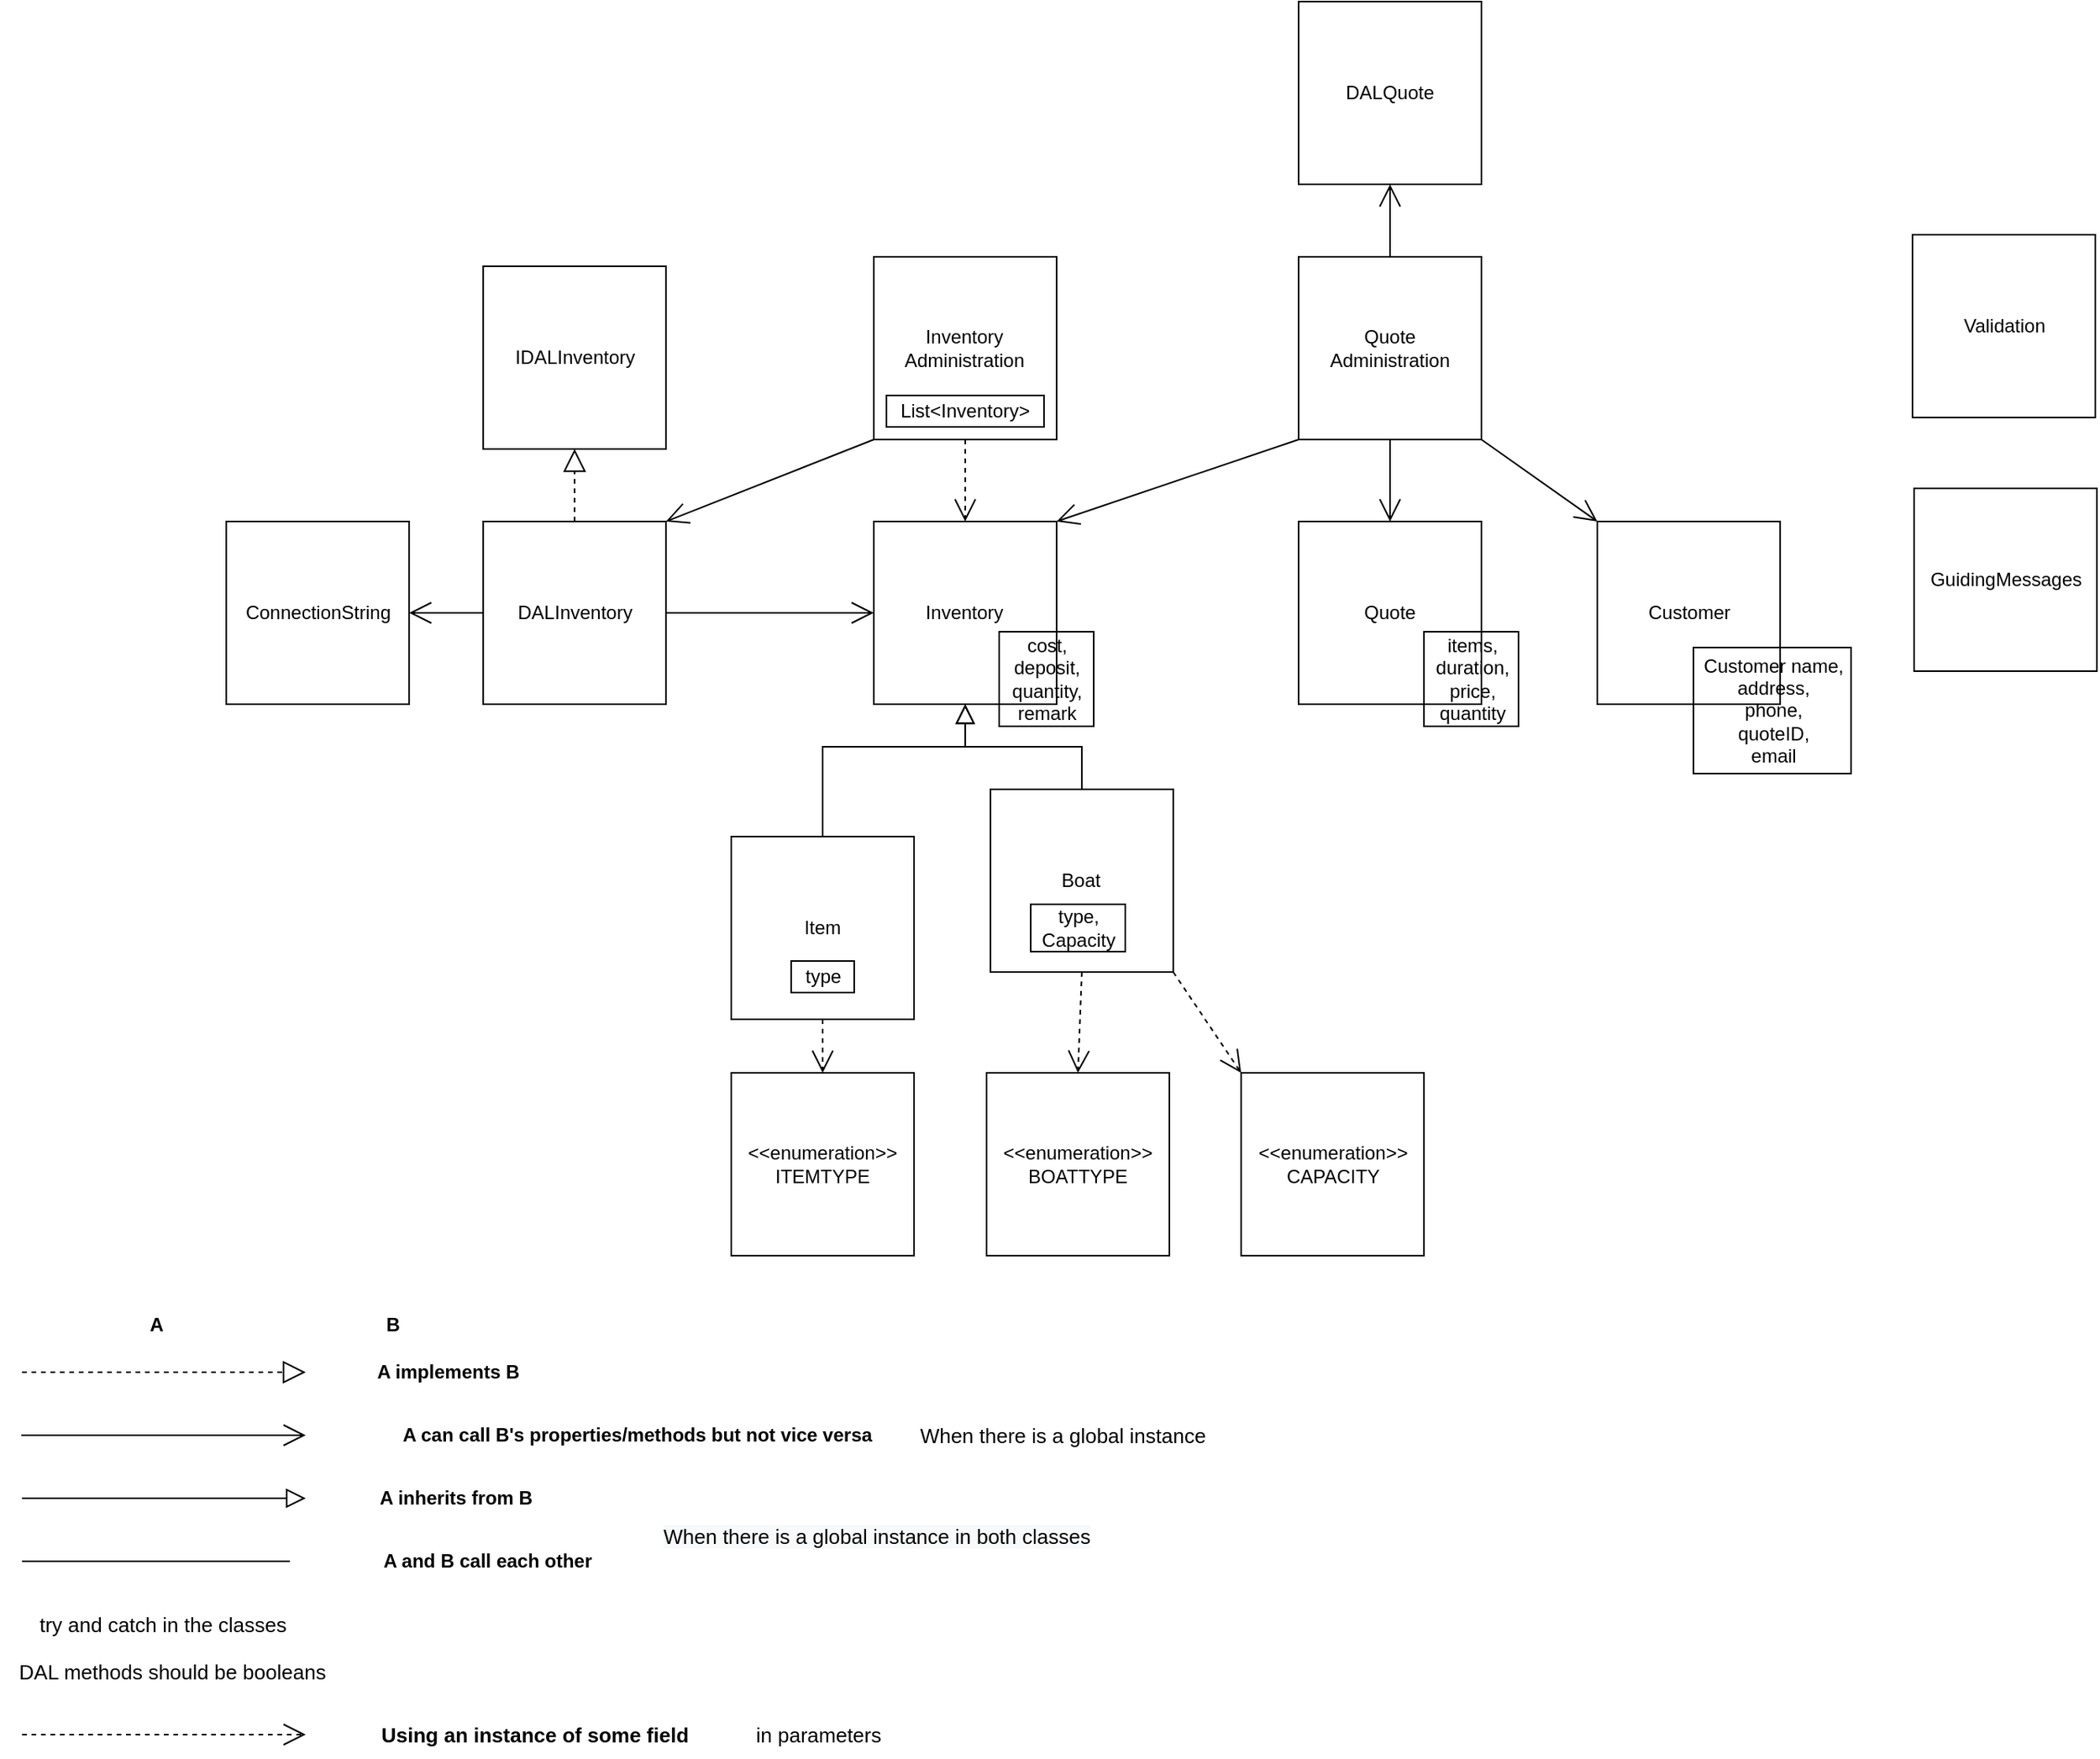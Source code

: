 <mxfile version="15.8.7" type="device"><diagram id="C5RBs43oDa-KdzZeNtuy" name="Page-1"><mxGraphModel dx="2493" dy="905" grid="1" gridSize="10" guides="1" tooltips="1" connect="1" arrows="1" fold="1" page="1" pageScale="1" pageWidth="827" pageHeight="1169" math="0" shadow="0"><root><mxCell id="WIyWlLk6GJQsqaUBKTNV-0"/><mxCell id="WIyWlLk6GJQsqaUBKTNV-1" parent="WIyWlLk6GJQsqaUBKTNV-0"/><mxCell id="G5NE8MXxVMfTOzANuk0L-26" value="ConnectionString" style="whiteSpace=wrap;html=1;aspect=fixed;" parent="WIyWlLk6GJQsqaUBKTNV-1" vertex="1"><mxGeometry x="-0.4" y="490" width="116" height="116" as="geometry"/></mxCell><mxCell id="KutxU2q7jOgwtFoPLJHU-38" value="" style="endArrow=block;dashed=1;endFill=0;endSize=12;html=1;rounded=0;fontStyle=1;strokeWidth=1;fontSize=10;" parent="WIyWlLk6GJQsqaUBKTNV-1" edge="1"><mxGeometry width="160" relative="1" as="geometry"><mxPoint x="-130.0" y="1030" as="sourcePoint"/><mxPoint x="50.0" y="1030" as="targetPoint"/></mxGeometry></mxCell><mxCell id="KutxU2q7jOgwtFoPLJHU-39" value="A" style="text;html=1;align=center;verticalAlign=middle;resizable=0;points=[];autosize=1;strokeColor=none;fillColor=none;fontStyle=1;strokeWidth=3;fontSize=12;" parent="WIyWlLk6GJQsqaUBKTNV-1" vertex="1"><mxGeometry x="-55.0" y="990" width="20" height="20" as="geometry"/></mxCell><mxCell id="KutxU2q7jOgwtFoPLJHU-40" value="B" style="text;html=1;align=center;verticalAlign=middle;resizable=0;points=[];autosize=1;strokeColor=none;fillColor=none;fontStyle=1;strokeWidth=3;fontSize=12;" parent="WIyWlLk6GJQsqaUBKTNV-1" vertex="1"><mxGeometry x="95.0" y="990" width="20" height="20" as="geometry"/></mxCell><mxCell id="KutxU2q7jOgwtFoPLJHU-41" value="A implements B" style="text;html=1;align=center;verticalAlign=middle;resizable=0;points=[];autosize=1;strokeColor=none;fillColor=none;fontStyle=1;strokeWidth=4;fontSize=12;" parent="WIyWlLk6GJQsqaUBKTNV-1" vertex="1"><mxGeometry x="85.0" y="1020" width="110" height="20" as="geometry"/></mxCell><mxCell id="KutxU2q7jOgwtFoPLJHU-42" value="" style="endArrow=open;endFill=1;endSize=12;html=1;fontStyle=1;fontSize=10;strokeWidth=1;" parent="WIyWlLk6GJQsqaUBKTNV-1" edge="1"><mxGeometry width="160" relative="1" as="geometry"><mxPoint x="-130.45" y="1070" as="sourcePoint"/><mxPoint x="50.0" y="1070" as="targetPoint"/></mxGeometry></mxCell><mxCell id="KutxU2q7jOgwtFoPLJHU-43" value="A can call B's properties/methods but not vice versa" style="text;html=1;align=center;verticalAlign=middle;resizable=0;points=[];autosize=1;strokeColor=none;fillColor=none;fontStyle=1;strokeWidth=4;fontSize=12;" parent="WIyWlLk6GJQsqaUBKTNV-1" vertex="1"><mxGeometry x="105.0" y="1060" width="310" height="20" as="geometry"/></mxCell><mxCell id="KutxU2q7jOgwtFoPLJHU-44" value="" style="endArrow=block;endSize=10;endFill=0;shadow=0;strokeWidth=1;rounded=0;edgeStyle=elbowEdgeStyle;elbow=vertical;fontStyle=1;fontSize=10;" parent="WIyWlLk6GJQsqaUBKTNV-1" edge="1"><mxGeometry width="160" relative="1" as="geometry"><mxPoint x="-130.0" y="1110" as="sourcePoint"/><mxPoint x="50.0" y="1110" as="targetPoint"/></mxGeometry></mxCell><mxCell id="KutxU2q7jOgwtFoPLJHU-45" value="&lt;span style=&quot;font-size: 12px;&quot;&gt;A inherits from B&lt;/span&gt;" style="text;html=1;align=center;verticalAlign=middle;resizable=0;points=[];autosize=1;strokeColor=none;fillColor=none;fontStyle=1;strokeWidth=4;fontSize=12;" parent="WIyWlLk6GJQsqaUBKTNV-1" vertex="1"><mxGeometry x="90.0" y="1100" width="110" height="20" as="geometry"/></mxCell><mxCell id="KutxU2q7jOgwtFoPLJHU-46" value="" style="endArrow=none;html=1;rounded=0;fontStyle=1;strokeWidth=1;fontSize=10;" parent="WIyWlLk6GJQsqaUBKTNV-1" edge="1"><mxGeometry width="50" height="50" relative="1" as="geometry"><mxPoint x="-130.0" y="1150" as="sourcePoint"/><mxPoint x="40.0" y="1150" as="targetPoint"/></mxGeometry></mxCell><mxCell id="KutxU2q7jOgwtFoPLJHU-47" value="&lt;span style=&quot;font-size: 12px;&quot;&gt;A and B call each other&lt;/span&gt;" style="text;html=1;align=center;verticalAlign=middle;resizable=0;points=[];autosize=1;strokeColor=none;fillColor=none;fontStyle=1;strokeWidth=4;fontSize=12;" parent="WIyWlLk6GJQsqaUBKTNV-1" vertex="1"><mxGeometry x="90.0" y="1140" width="150" height="20" as="geometry"/></mxCell><mxCell id="KutxU2q7jOgwtFoPLJHU-48" value="" style="endArrow=open;endSize=12;dashed=1;html=1;fontStyle=1;fontSize=13;exitX=0.5;exitY=0;exitDx=0;exitDy=0;" parent="WIyWlLk6GJQsqaUBKTNV-1" edge="1"><mxGeometry width="160" relative="1" as="geometry"><mxPoint x="-130.0" y="1260" as="sourcePoint"/><mxPoint x="50.0" y="1260" as="targetPoint"/><Array as="points"/></mxGeometry></mxCell><mxCell id="KutxU2q7jOgwtFoPLJHU-49" value="Using an instance of some field" style="text;html=1;align=center;verticalAlign=middle;resizable=0;points=[];autosize=1;strokeColor=none;fillColor=none;fontStyle=1;strokeWidth=4;fontSize=13;" parent="WIyWlLk6GJQsqaUBKTNV-1" vertex="1"><mxGeometry x="90.0" y="1250" width="210" height="20" as="geometry"/></mxCell><mxCell id="KutxU2q7jOgwtFoPLJHU-50" value="in parameters" style="text;html=1;align=center;verticalAlign=middle;resizable=0;points=[];autosize=1;strokeColor=none;fillColor=none;fontSize=13;" parent="WIyWlLk6GJQsqaUBKTNV-1" vertex="1"><mxGeometry x="329.55" y="1250" width="90" height="20" as="geometry"/></mxCell><mxCell id="KutxU2q7jOgwtFoPLJHU-51" value="When there is a global instance" style="text;html=1;align=center;verticalAlign=middle;resizable=0;points=[];autosize=1;strokeColor=none;fillColor=none;fontSize=13;" parent="WIyWlLk6GJQsqaUBKTNV-1" vertex="1"><mxGeometry x="430.0" y="1060" width="200" height="20" as="geometry"/></mxCell><mxCell id="KutxU2q7jOgwtFoPLJHU-52" value="&lt;span style=&quot;color: rgb(0, 0, 0); font-family: helvetica; font-size: 13px; font-style: normal; font-weight: 400; letter-spacing: normal; text-align: center; text-indent: 0px; text-transform: none; word-spacing: 0px; background-color: rgb(248, 249, 250); display: inline; float: none;&quot;&gt;When there is a global instance in both classes&lt;/span&gt;" style="text;whiteSpace=wrap;html=1;fontSize=13;" parent="WIyWlLk6GJQsqaUBKTNV-1" vertex="1"><mxGeometry x="275.0" y="1120" width="440" height="50" as="geometry"/></mxCell><mxCell id="KutxU2q7jOgwtFoPLJHU-53" value="try and catch in the classes" style="text;html=1;align=center;verticalAlign=middle;resizable=0;points=[];autosize=1;strokeColor=none;fillColor=none;fontSize=13;" parent="WIyWlLk6GJQsqaUBKTNV-1" vertex="1"><mxGeometry x="-126.45" y="1180" width="170" height="20" as="geometry"/></mxCell><mxCell id="KutxU2q7jOgwtFoPLJHU-54" value="DAL methods should be booleans" style="text;html=1;align=center;verticalAlign=middle;resizable=0;points=[];autosize=1;strokeColor=none;fillColor=none;fontSize=13;" parent="WIyWlLk6GJQsqaUBKTNV-1" vertex="1"><mxGeometry x="-140" y="1210" width="210" height="20" as="geometry"/></mxCell><mxCell id="fmS7AyVRHpRX-2qegSZQ-1" value="Quote&lt;br&gt;Administration" style="whiteSpace=wrap;html=1;aspect=fixed;strokeColor=default;direction=east;" parent="WIyWlLk6GJQsqaUBKTNV-1" vertex="1"><mxGeometry x="680" y="322" width="116" height="116" as="geometry"/></mxCell><mxCell id="fmS7AyVRHpRX-2qegSZQ-8" value="Quote" style="whiteSpace=wrap;html=1;aspect=fixed;strokeColor=default;direction=east;" parent="WIyWlLk6GJQsqaUBKTNV-1" vertex="1"><mxGeometry x="680" y="490" width="116" height="116" as="geometry"/></mxCell><mxCell id="fmS7AyVRHpRX-2qegSZQ-10" value="Customer" style="whiteSpace=wrap;html=1;aspect=fixed;strokeColor=default;direction=east;" parent="WIyWlLk6GJQsqaUBKTNV-1" vertex="1"><mxGeometry x="869.55" y="490" width="116" height="116" as="geometry"/></mxCell><mxCell id="fmS7AyVRHpRX-2qegSZQ-11" value="" style="endArrow=open;endFill=1;endSize=12;html=1;fontStyle=1;fontSize=13;strokeWidth=1;exitX=0.5;exitY=1;exitDx=0;exitDy=0;entryX=0.5;entryY=0;entryDx=0;entryDy=0;" parent="WIyWlLk6GJQsqaUBKTNV-1" source="fmS7AyVRHpRX-2qegSZQ-1" target="fmS7AyVRHpRX-2qegSZQ-8" edge="1"><mxGeometry width="160" relative="1" as="geometry"><mxPoint x="757.55" y="430" as="sourcePoint"/><mxPoint x="913.23" y="440" as="targetPoint"/></mxGeometry></mxCell><mxCell id="fmS7AyVRHpRX-2qegSZQ-15" value="items,&lt;br&gt;duration,&lt;br&gt;price,&lt;br&gt;quantity" style="text;html=1;align=center;verticalAlign=middle;resizable=0;points=[];autosize=1;strokeColor=default;fillColor=none;" parent="WIyWlLk6GJQsqaUBKTNV-1" vertex="1"><mxGeometry x="759.55" y="560" width="60" height="60" as="geometry"/></mxCell><mxCell id="fmS7AyVRHpRX-2qegSZQ-17" value="" style="endArrow=block;endSize=10;endFill=0;shadow=0;strokeWidth=1;rounded=0;edgeStyle=elbowEdgeStyle;elbow=vertical;fontStyle=1;fontSize=13;" parent="WIyWlLk6GJQsqaUBKTNV-1" source="fmS7AyVRHpRX-2qegSZQ-18" target="fmS7AyVRHpRX-2qegSZQ-9" edge="1"><mxGeometry width="160" relative="1" as="geometry"><mxPoint x="390" y="820" as="sourcePoint"/><mxPoint x="500" y="620" as="targetPoint"/></mxGeometry></mxCell><mxCell id="fmS7AyVRHpRX-2qegSZQ-18" value="Boat" style="whiteSpace=wrap;html=1;aspect=fixed;strokeColor=default;direction=east;" parent="WIyWlLk6GJQsqaUBKTNV-1" vertex="1"><mxGeometry x="484.45" y="660" width="116" height="116" as="geometry"/></mxCell><mxCell id="fmS7AyVRHpRX-2qegSZQ-19" value="Item" style="whiteSpace=wrap;html=1;aspect=fixed;strokeColor=default;direction=east;" parent="WIyWlLk6GJQsqaUBKTNV-1" vertex="1"><mxGeometry x="320" y="690" width="116" height="116" as="geometry"/></mxCell><mxCell id="KutxU2q7jOgwtFoPLJHU-34" value="Customer name,&lt;br&gt;address,&lt;br&gt;phone,&lt;br&gt;quoteID,&lt;br&gt;email" style="text;html=1;align=center;verticalAlign=middle;resizable=0;points=[];autosize=1;strokeColor=default;fillColor=none;" parent="WIyWlLk6GJQsqaUBKTNV-1" vertex="1"><mxGeometry x="930.55" y="570" width="100" height="80" as="geometry"/></mxCell><mxCell id="fmS7AyVRHpRX-2qegSZQ-9" value="Inventory" style="whiteSpace=wrap;html=1;aspect=fixed;strokeColor=default;direction=east;" parent="WIyWlLk6GJQsqaUBKTNV-1" vertex="1"><mxGeometry x="410.45" y="490" width="116" height="116" as="geometry"/></mxCell><mxCell id="KutxU2q7jOgwtFoPLJHU-33" value="cost,&lt;br&gt;deposit,&lt;br&gt;quantity,&lt;br&gt;remark" style="text;html=1;align=center;verticalAlign=middle;resizable=0;points=[];autosize=1;strokeColor=default;fillColor=none;" parent="WIyWlLk6GJQsqaUBKTNV-1" vertex="1"><mxGeometry x="490" y="560" width="60" height="60" as="geometry"/></mxCell><mxCell id="fmS7AyVRHpRX-2qegSZQ-20" value="" style="endArrow=block;endSize=10;endFill=0;shadow=0;strokeWidth=1;rounded=0;edgeStyle=elbowEdgeStyle;elbow=vertical;fontStyle=1;fontSize=13;entryX=0.5;entryY=1;entryDx=0;entryDy=0;exitX=0.5;exitY=0;exitDx=0;exitDy=0;" parent="WIyWlLk6GJQsqaUBKTNV-1" source="fmS7AyVRHpRX-2qegSZQ-19" target="fmS7AyVRHpRX-2qegSZQ-9" edge="1"><mxGeometry width="160" relative="1" as="geometry"><mxPoint x="310" y="649" as="sourcePoint"/><mxPoint x="490" y="649" as="targetPoint"/><Array as="points"><mxPoint x="430" y="633"/><mxPoint x="450" y="640"/></Array></mxGeometry></mxCell><mxCell id="fmS7AyVRHpRX-2qegSZQ-22" value="type" style="text;html=1;align=center;verticalAlign=middle;resizable=0;points=[];autosize=1;strokeColor=default;fillColor=none;" parent="WIyWlLk6GJQsqaUBKTNV-1" vertex="1"><mxGeometry x="358" y="769" width="40" height="20" as="geometry"/></mxCell><mxCell id="fmS7AyVRHpRX-2qegSZQ-23" value="type,&lt;br&gt;Capacity" style="text;html=1;align=center;verticalAlign=middle;resizable=0;points=[];autosize=1;strokeColor=default;fillColor=none;" parent="WIyWlLk6GJQsqaUBKTNV-1" vertex="1"><mxGeometry x="510" y="733" width="60" height="30" as="geometry"/></mxCell><mxCell id="fmS7AyVRHpRX-2qegSZQ-24" value="" style="endArrow=open;endSize=12;dashed=1;html=1;fontStyle=1;fontSize=13;exitX=0.5;exitY=1;exitDx=0;exitDy=0;entryX=0.5;entryY=0;entryDx=0;entryDy=0;" parent="WIyWlLk6GJQsqaUBKTNV-1" source="fmS7AyVRHpRX-2qegSZQ-19" target="fmS7AyVRHpRX-2qegSZQ-25" edge="1"><mxGeometry width="160" relative="1" as="geometry"><mxPoint x="672.68" y="824.7" as="sourcePoint"/><mxPoint x="670.0" y="769.002" as="targetPoint"/><Array as="points"/></mxGeometry></mxCell><mxCell id="fmS7AyVRHpRX-2qegSZQ-25" value="&amp;lt;&amp;lt;enumeration&amp;gt;&amp;gt;&lt;br&gt;ITEMTYPE" style="whiteSpace=wrap;html=1;aspect=fixed;" parent="WIyWlLk6GJQsqaUBKTNV-1" vertex="1"><mxGeometry x="320" y="840" width="116" height="116" as="geometry"/></mxCell><mxCell id="fmS7AyVRHpRX-2qegSZQ-26" value="&amp;lt;&amp;lt;enumeration&amp;gt;&amp;gt;&lt;br&gt;BOATTYPE" style="whiteSpace=wrap;html=1;aspect=fixed;" parent="WIyWlLk6GJQsqaUBKTNV-1" vertex="1"><mxGeometry x="482" y="840" width="116" height="116" as="geometry"/></mxCell><mxCell id="fmS7AyVRHpRX-2qegSZQ-27" value="" style="endArrow=open;endSize=12;dashed=1;html=1;fontStyle=1;fontSize=13;exitX=0.5;exitY=1;exitDx=0;exitDy=0;entryX=0.5;entryY=0;entryDx=0;entryDy=0;" parent="WIyWlLk6GJQsqaUBKTNV-1" source="fmS7AyVRHpRX-2qegSZQ-18" target="fmS7AyVRHpRX-2qegSZQ-26" edge="1"><mxGeometry width="160" relative="1" as="geometry"><mxPoint x="682.68" y="804.7" as="sourcePoint"/><mxPoint x="680" y="749.002" as="targetPoint"/><Array as="points"/></mxGeometry></mxCell><mxCell id="sIomor_SPIAiTfDMVvyU-0" value="Inventory&lt;br&gt;Administration" style="whiteSpace=wrap;html=1;aspect=fixed;strokeColor=default;direction=east;" parent="WIyWlLk6GJQsqaUBKTNV-1" vertex="1"><mxGeometry x="410.45" y="322" width="116" height="116" as="geometry"/></mxCell><mxCell id="sIomor_SPIAiTfDMVvyU-13" value="Validation" style="whiteSpace=wrap;html=1;aspect=fixed;strokeColor=default;direction=east;" parent="WIyWlLk6GJQsqaUBKTNV-1" vertex="1"><mxGeometry x="1069.55" y="308" width="116" height="116" as="geometry"/></mxCell><mxCell id="sIomor_SPIAiTfDMVvyU-28" value="GuidingMessages" style="whiteSpace=wrap;html=1;aspect=fixed;strokeColor=default;direction=east;" parent="WIyWlLk6GJQsqaUBKTNV-1" vertex="1"><mxGeometry x="1070.55" y="469" width="116" height="116" as="geometry"/></mxCell><mxCell id="sIomor_SPIAiTfDMVvyU-29" value="DALQuote" style="whiteSpace=wrap;html=1;aspect=fixed;strokeColor=default;direction=east;" parent="WIyWlLk6GJQsqaUBKTNV-1" vertex="1"><mxGeometry x="680" y="160" width="116" height="116" as="geometry"/></mxCell><mxCell id="sIomor_SPIAiTfDMVvyU-30" value="" style="endArrow=open;endFill=1;endSize=12;html=1;fontStyle=1;fontSize=13;strokeWidth=1;exitX=0;exitY=1;exitDx=0;exitDy=0;entryX=1;entryY=0;entryDx=0;entryDy=0;" parent="WIyWlLk6GJQsqaUBKTNV-1" source="fmS7AyVRHpRX-2qegSZQ-1" target="fmS7AyVRHpRX-2qegSZQ-9" edge="1"><mxGeometry width="160" relative="1" as="geometry"><mxPoint x="560.0" y="448" as="sourcePoint"/><mxPoint x="560.0" y="500" as="targetPoint"/></mxGeometry></mxCell><mxCell id="sIomor_SPIAiTfDMVvyU-31" value="" style="endArrow=open;endFill=1;endSize=12;html=1;fontStyle=1;fontSize=13;strokeWidth=1;exitX=1;exitY=1;exitDx=0;exitDy=0;entryX=0;entryY=0;entryDx=0;entryDy=0;" parent="WIyWlLk6GJQsqaUBKTNV-1" source="fmS7AyVRHpRX-2qegSZQ-1" target="fmS7AyVRHpRX-2qegSZQ-10" edge="1"><mxGeometry width="160" relative="1" as="geometry"><mxPoint x="893.55" y="448" as="sourcePoint"/><mxPoint x="819.55" y="500" as="targetPoint"/></mxGeometry></mxCell><mxCell id="sIomor_SPIAiTfDMVvyU-33" value="" style="endArrow=open;endFill=1;endSize=12;html=1;fontStyle=1;fontSize=13;strokeWidth=1;entryX=0.5;entryY=1;entryDx=0;entryDy=0;exitX=0.5;exitY=0;exitDx=0;exitDy=0;" parent="WIyWlLk6GJQsqaUBKTNV-1" source="fmS7AyVRHpRX-2qegSZQ-1" target="sIomor_SPIAiTfDMVvyU-29" edge="1"><mxGeometry width="160" relative="1" as="geometry"><mxPoint x="737.55" y="310" as="sourcePoint"/><mxPoint x="737.5" y="300" as="targetPoint"/></mxGeometry></mxCell><mxCell id="sIomor_SPIAiTfDMVvyU-34" value="IDALInventory" style="whiteSpace=wrap;html=1;aspect=fixed;" parent="WIyWlLk6GJQsqaUBKTNV-1" vertex="1"><mxGeometry x="162.6" y="328" width="116" height="116" as="geometry"/></mxCell><mxCell id="sIomor_SPIAiTfDMVvyU-35" value="DALInventory" style="whiteSpace=wrap;html=1;aspect=fixed;" parent="WIyWlLk6GJQsqaUBKTNV-1" vertex="1"><mxGeometry x="162.6" y="490" width="116" height="116" as="geometry"/></mxCell><mxCell id="sIomor_SPIAiTfDMVvyU-36" value="" style="endArrow=block;dashed=1;endFill=0;endSize=12;html=1;rounded=0;fontStyle=1;strokeWidth=1;fontSize=10;exitX=0.5;exitY=0;exitDx=0;exitDy=0;entryX=0.5;entryY=1;entryDx=0;entryDy=0;" parent="WIyWlLk6GJQsqaUBKTNV-1" source="sIomor_SPIAiTfDMVvyU-35" target="sIomor_SPIAiTfDMVvyU-34" edge="1"><mxGeometry width="160" relative="1" as="geometry"><mxPoint x="224.6" y="468" as="sourcePoint"/><mxPoint x="404.6" y="468" as="targetPoint"/></mxGeometry></mxCell><mxCell id="sIomor_SPIAiTfDMVvyU-37" value="" style="endArrow=open;endFill=1;endSize=12;html=1;fontStyle=1;fontSize=13;strokeWidth=1;exitX=0;exitY=0.5;exitDx=0;exitDy=0;entryX=1;entryY=0.5;entryDx=0;entryDy=0;" parent="WIyWlLk6GJQsqaUBKTNV-1" source="sIomor_SPIAiTfDMVvyU-35" target="G5NE8MXxVMfTOzANuk0L-26" edge="1"><mxGeometry width="160" relative="1" as="geometry"><mxPoint x="135.05" y="541" as="sourcePoint"/><mxPoint x="135.05" y="593" as="targetPoint"/></mxGeometry></mxCell><mxCell id="sIomor_SPIAiTfDMVvyU-39" value="" style="endArrow=open;endFill=1;endSize=12;html=1;fontStyle=1;fontSize=13;strokeWidth=1;exitX=0;exitY=1;exitDx=0;exitDy=0;entryX=1;entryY=0;entryDx=0;entryDy=0;" parent="WIyWlLk6GJQsqaUBKTNV-1" source="sIomor_SPIAiTfDMVvyU-0" target="sIomor_SPIAiTfDMVvyU-35" edge="1"><mxGeometry width="160" relative="1" as="geometry"><mxPoint x="300.0" y="466" as="sourcePoint"/><mxPoint x="300.0" y="420" as="targetPoint"/></mxGeometry></mxCell><mxCell id="z_YNFOBcqWPqjFnjAzpc-0" value="" style="endArrow=open;endFill=1;endSize=12;html=1;fontStyle=1;fontSize=13;strokeWidth=1;exitX=1;exitY=0.5;exitDx=0;exitDy=0;entryX=0;entryY=0.5;entryDx=0;entryDy=0;" parent="WIyWlLk6GJQsqaUBKTNV-1" source="sIomor_SPIAiTfDMVvyU-35" target="fmS7AyVRHpRX-2qegSZQ-9" edge="1"><mxGeometry width="160" relative="1" as="geometry"><mxPoint x="358" y="585" as="sourcePoint"/><mxPoint x="311" y="585" as="targetPoint"/></mxGeometry></mxCell><mxCell id="z_YNFOBcqWPqjFnjAzpc-5" value="List&amp;lt;Inventory&amp;gt;" style="text;html=1;align=center;verticalAlign=middle;resizable=0;points=[];autosize=1;strokeColor=default;fillColor=none;" parent="WIyWlLk6GJQsqaUBKTNV-1" vertex="1"><mxGeometry x="418.45" y="410" width="100" height="20" as="geometry"/></mxCell><mxCell id="z_YNFOBcqWPqjFnjAzpc-8" value="&amp;lt;&amp;lt;enumeration&amp;gt;&amp;gt;&lt;br&gt;CAPACITY" style="whiteSpace=wrap;html=1;aspect=fixed;" parent="WIyWlLk6GJQsqaUBKTNV-1" vertex="1"><mxGeometry x="643.55" y="840" width="116" height="116" as="geometry"/></mxCell><mxCell id="z_YNFOBcqWPqjFnjAzpc-9" value="" style="endArrow=open;endSize=12;dashed=1;html=1;fontStyle=1;fontSize=13;exitX=1;exitY=1;exitDx=0;exitDy=0;entryX=0;entryY=0;entryDx=0;entryDy=0;" parent="WIyWlLk6GJQsqaUBKTNV-1" source="fmS7AyVRHpRX-2qegSZQ-18" target="z_YNFOBcqWPqjFnjAzpc-8" edge="1"><mxGeometry width="160" relative="1" as="geometry"><mxPoint x="659.67" y="757" as="sourcePoint"/><mxPoint x="657.22" y="801" as="targetPoint"/><Array as="points"/></mxGeometry></mxCell><mxCell id="p9xPgKayPN5W8ACu6pv2-0" value="" style="endArrow=open;endSize=12;dashed=1;html=1;fontStyle=1;fontSize=13;exitX=0.5;exitY=1;exitDx=0;exitDy=0;entryX=0.5;entryY=0;entryDx=0;entryDy=0;" edge="1" parent="WIyWlLk6GJQsqaUBKTNV-1" source="sIomor_SPIAiTfDMVvyU-0" target="fmS7AyVRHpRX-2qegSZQ-9"><mxGeometry width="160" relative="1" as="geometry"><mxPoint x="465.05" y="460" as="sourcePoint"/><mxPoint x="484.45" y="500" as="targetPoint"/><Array as="points"/></mxGeometry></mxCell></root></mxGraphModel></diagram></mxfile>